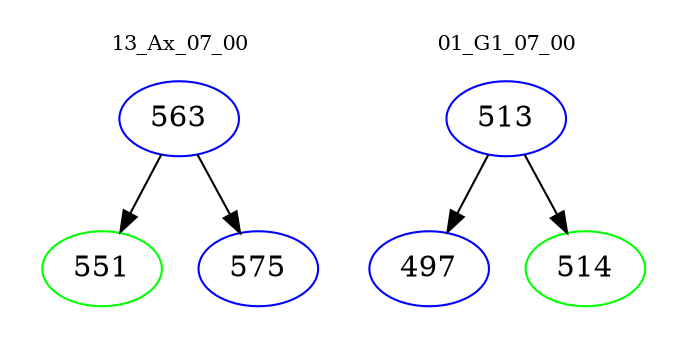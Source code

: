 digraph{
subgraph cluster_0 {
color = white
label = "13_Ax_07_00";
fontsize=10;
T0_563 [label="563", color="blue"]
T0_563 -> T0_551 [color="black"]
T0_551 [label="551", color="green"]
T0_563 -> T0_575 [color="black"]
T0_575 [label="575", color="blue"]
}
subgraph cluster_1 {
color = white
label = "01_G1_07_00";
fontsize=10;
T1_513 [label="513", color="blue"]
T1_513 -> T1_497 [color="black"]
T1_497 [label="497", color="blue"]
T1_513 -> T1_514 [color="black"]
T1_514 [label="514", color="green"]
}
}
